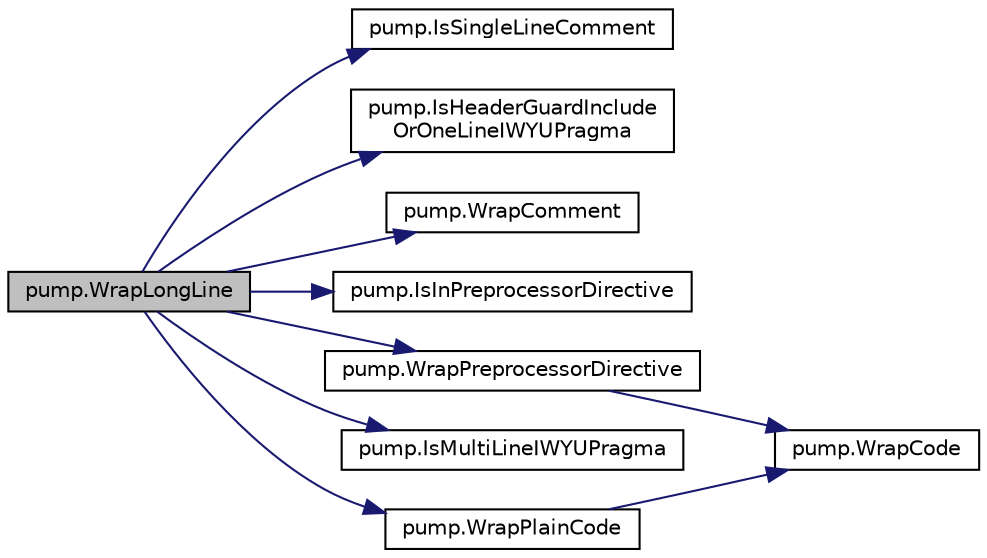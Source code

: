digraph "pump.WrapLongLine"
{
  edge [fontname="Helvetica",fontsize="10",labelfontname="Helvetica",labelfontsize="10"];
  node [fontname="Helvetica",fontsize="10",shape=record];
  rankdir="LR";
  Node384 [label="pump.WrapLongLine",height=0.2,width=0.4,color="black", fillcolor="grey75", style="filled", fontcolor="black"];
  Node384 -> Node385 [color="midnightblue",fontsize="10",style="solid",fontname="Helvetica"];
  Node385 [label="pump.IsSingleLineComment",height=0.2,width=0.4,color="black", fillcolor="white", style="filled",URL="$df/d92/namespacepump.html#a417078b1d036b67756c47e5dc50324dc"];
  Node384 -> Node386 [color="midnightblue",fontsize="10",style="solid",fontname="Helvetica"];
  Node386 [label="pump.IsHeaderGuardInclude\lOrOneLineIWYUPragma",height=0.2,width=0.4,color="black", fillcolor="white", style="filled",URL="$df/d92/namespacepump.html#ac8a553b60dc83d100361a0e98d98451b"];
  Node384 -> Node387 [color="midnightblue",fontsize="10",style="solid",fontname="Helvetica"];
  Node387 [label="pump.WrapComment",height=0.2,width=0.4,color="black", fillcolor="white", style="filled",URL="$df/d92/namespacepump.html#a73951c98652038351b1cd24291433e12"];
  Node384 -> Node388 [color="midnightblue",fontsize="10",style="solid",fontname="Helvetica"];
  Node388 [label="pump.IsInPreprocessorDirective",height=0.2,width=0.4,color="black", fillcolor="white", style="filled",URL="$df/d92/namespacepump.html#aa33101b01d5781710262f3b5dadd8bc8"];
  Node384 -> Node389 [color="midnightblue",fontsize="10",style="solid",fontname="Helvetica"];
  Node389 [label="pump.WrapPreprocessorDirective",height=0.2,width=0.4,color="black", fillcolor="white", style="filled",URL="$df/d92/namespacepump.html#a59e8ae06bae068d2d72df4f0340635d8"];
  Node389 -> Node390 [color="midnightblue",fontsize="10",style="solid",fontname="Helvetica"];
  Node390 [label="pump.WrapCode",height=0.2,width=0.4,color="black", fillcolor="white", style="filled",URL="$df/d92/namespacepump.html#a42502545a37fcd4513a0a7ac8ef3c0eb"];
  Node384 -> Node391 [color="midnightblue",fontsize="10",style="solid",fontname="Helvetica"];
  Node391 [label="pump.IsMultiLineIWYUPragma",height=0.2,width=0.4,color="black", fillcolor="white", style="filled",URL="$df/d92/namespacepump.html#a707a3ff4514c89607e48a87589aed787"];
  Node384 -> Node392 [color="midnightblue",fontsize="10",style="solid",fontname="Helvetica"];
  Node392 [label="pump.WrapPlainCode",height=0.2,width=0.4,color="black", fillcolor="white", style="filled",URL="$df/d92/namespacepump.html#a60723738cc38d8ced7e2cfecc72d8b11"];
  Node392 -> Node390 [color="midnightblue",fontsize="10",style="solid",fontname="Helvetica"];
}
